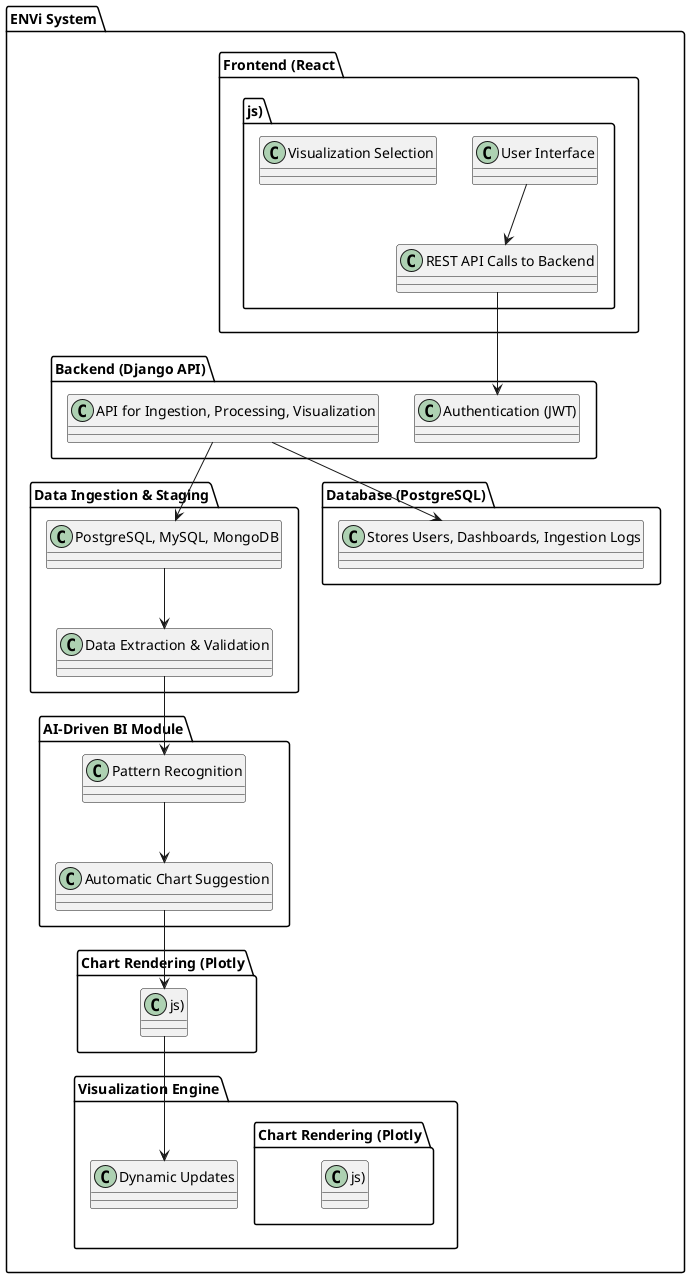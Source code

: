 @startuml
package "ENVi System" {
    
    package "Frontend (React.js)" {
        class "User Interface" 
        class "Visualization Selection"
        class "REST API Calls to Backend"
    }

    package "Backend (Django API)" {
        class "Authentication (JWT)"
        class "API for Ingestion, Processing, Visualization"
    }

    package "Data Ingestion & Staging" {
        class "PostgreSQL, MySQL, MongoDB"
        class "Data Extraction & Validation"
    }

    package "AI-Driven BI Module" {
        class "Pattern Recognition"
        class "Automatic Chart Suggestion"
    }

    package "Visualization Engine" {
        class "Chart Rendering (Plotly.js)"
        class "Dynamic Updates"
    }

    package "Database (PostgreSQL)" {
        class "Stores Users, Dashboards, Ingestion Logs"
    }

    "User Interface" --> "REST API Calls to Backend"
    "REST API Calls to Backend" --> "Authentication (JWT)"
    "API for Ingestion, Processing, Visualization" --> "PostgreSQL, MySQL, MongoDB"
    "PostgreSQL, MySQL, MongoDB" --> "Data Extraction & Validation"
    "Data Extraction & Validation" --> "Pattern Recognition"
    "Pattern Recognition" --> "Automatic Chart Suggestion"
    "Automatic Chart Suggestion" --> "Chart Rendering (Plotly.js)"
    "Chart Rendering (Plotly.js)" --> "Dynamic Updates"
    "API for Ingestion, Processing, Visualization" --> "Stores Users, Dashboards, Ingestion Logs"
    
}
@enduml
